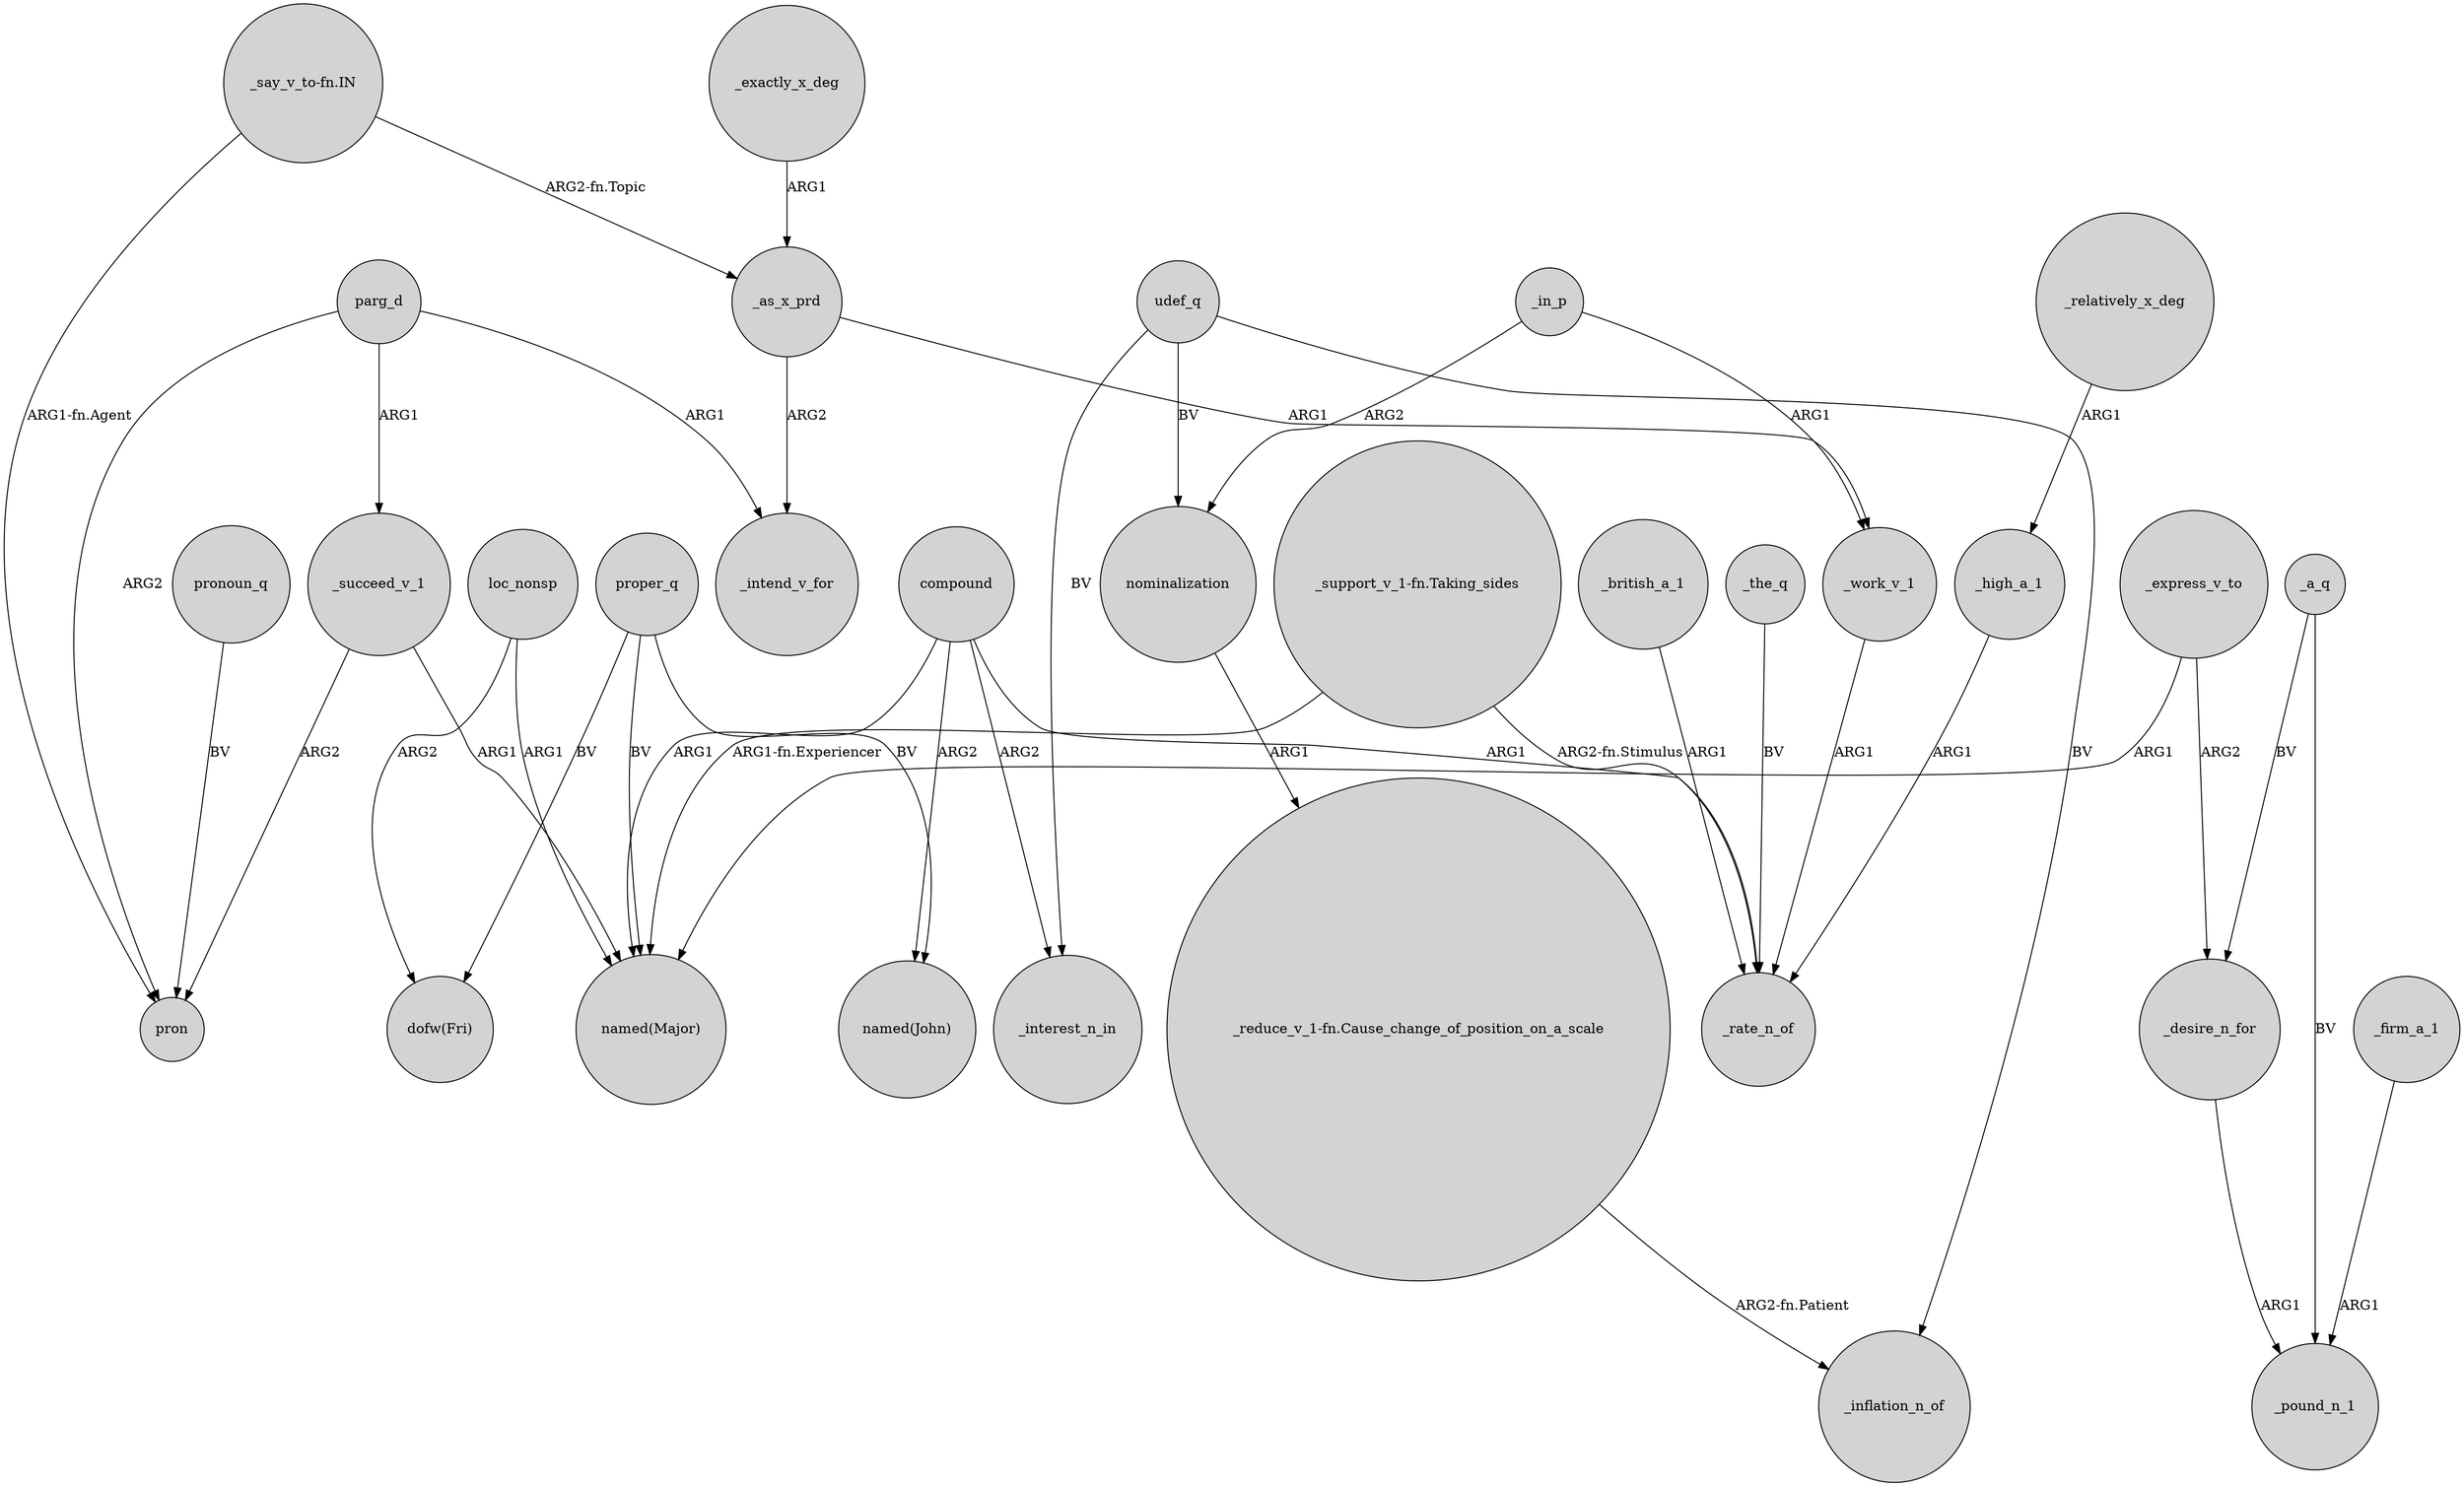 digraph {
	node [shape=circle style=filled]
	compound -> "named(John)" [label=ARG2]
	_exactly_x_deg -> _as_x_prd [label=ARG1]
	udef_q -> _inflation_n_of [label=BV]
	_succeed_v_1 -> pron [label=ARG2]
	proper_q -> "dofw(Fri)" [label=BV]
	_express_v_to -> _desire_n_for [label=ARG2]
	"_say_v_to-fn.IN" -> _as_x_prd [label="ARG2-fn.Topic"]
	loc_nonsp -> "named(Major)" [label=ARG1]
	_as_x_prd -> _intend_v_for [label=ARG2]
	parg_d -> _succeed_v_1 [label=ARG1]
	_relatively_x_deg -> _high_a_1 [label=ARG1]
	_express_v_to -> "named(Major)" [label=ARG1]
	proper_q -> "named(Major)" [label=BV]
	compound -> _rate_n_of [label=ARG1]
	_firm_a_1 -> _pound_n_1 [label=ARG1]
	_as_x_prd -> _work_v_1 [label=ARG1]
	udef_q -> _interest_n_in [label=BV]
	nominalization -> "_reduce_v_1-fn.Cause_change_of_position_on_a_scale" [label=ARG1]
	_british_a_1 -> _rate_n_of [label=ARG1]
	loc_nonsp -> "dofw(Fri)" [label=ARG2]
	_the_q -> _rate_n_of [label=BV]
	compound -> _interest_n_in [label=ARG2]
	parg_d -> pron [label=ARG2]
	"_support_v_1-fn.Taking_sides" -> "named(Major)" [label="ARG1-fn.Experiencer"]
	_a_q -> _pound_n_1 [label=BV]
	pronoun_q -> pron [label=BV]
	_high_a_1 -> _rate_n_of [label=ARG1]
	"_support_v_1-fn.Taking_sides" -> _rate_n_of [label="ARG2-fn.Stimulus"]
	udef_q -> nominalization [label=BV]
	"_say_v_to-fn.IN" -> pron [label="ARG1-fn.Agent"]
	_desire_n_for -> _pound_n_1 [label=ARG1]
	compound -> "named(Major)" [label=ARG1]
	_work_v_1 -> _rate_n_of [label=ARG1]
	_in_p -> _work_v_1 [label=ARG1]
	_in_p -> nominalization [label=ARG2]
	proper_q -> "named(John)" [label=BV]
	"_reduce_v_1-fn.Cause_change_of_position_on_a_scale" -> _inflation_n_of [label="ARG2-fn.Patient"]
	parg_d -> _intend_v_for [label=ARG1]
	_a_q -> _desire_n_for [label=BV]
	_succeed_v_1 -> "named(Major)" [label=ARG1]
}
